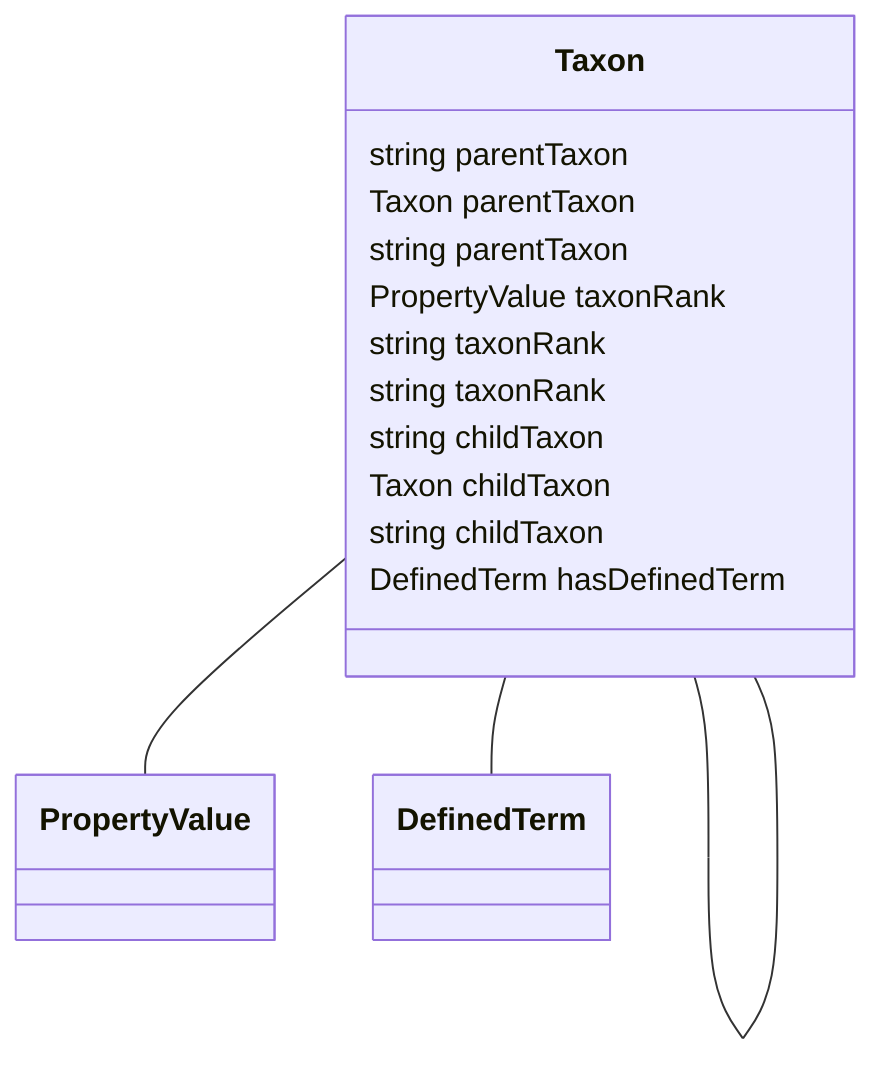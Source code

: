 classDiagram
  Taxon -- Taxon
  Taxon -- PropertyValue
  Taxon -- DefinedTerm


class Taxon {

  string parentTaxon
  Taxon parentTaxon
  string parentTaxon
  PropertyValue taxonRank
  string taxonRank
  string taxonRank
  string childTaxon
  Taxon childTaxon
  string childTaxon
  DefinedTerm hasDefinedTerm

 }